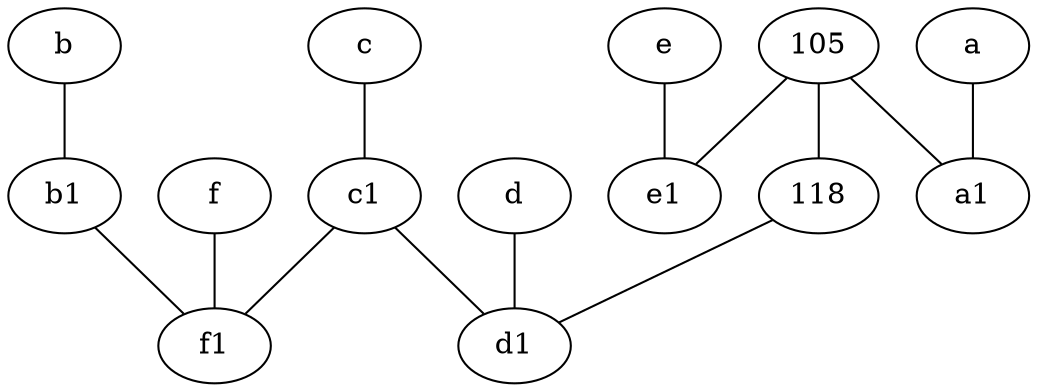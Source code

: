 graph {
	node [labelfontsize=50]
	c1 [labelfontsize=50 pos="4.5,3!"]
	f1 [labelfontsize=50 pos="3,8!"]
	b1 [labelfontsize=50 pos="9,4!"]
	e1 [labelfontsize=50 pos="7,7!"]
	105 [labelfontsize=50]
	a1 [labelfontsize=50 pos="8,3!"]
	d1 [labelfontsize=50 pos="3,5!"]
	c [labelfontsize=50 pos="4.5,2!"]
	118 [labelfontsize=50]
	c1 -- f1
	b1 -- f1
	c1 -- d1
	a -- a1
	b -- b1
	f -- f1
	118 -- d1
	105 -- a1
	d -- d1
	e -- e1
	105 -- 118
	c -- c1
	105 -- e1
}
